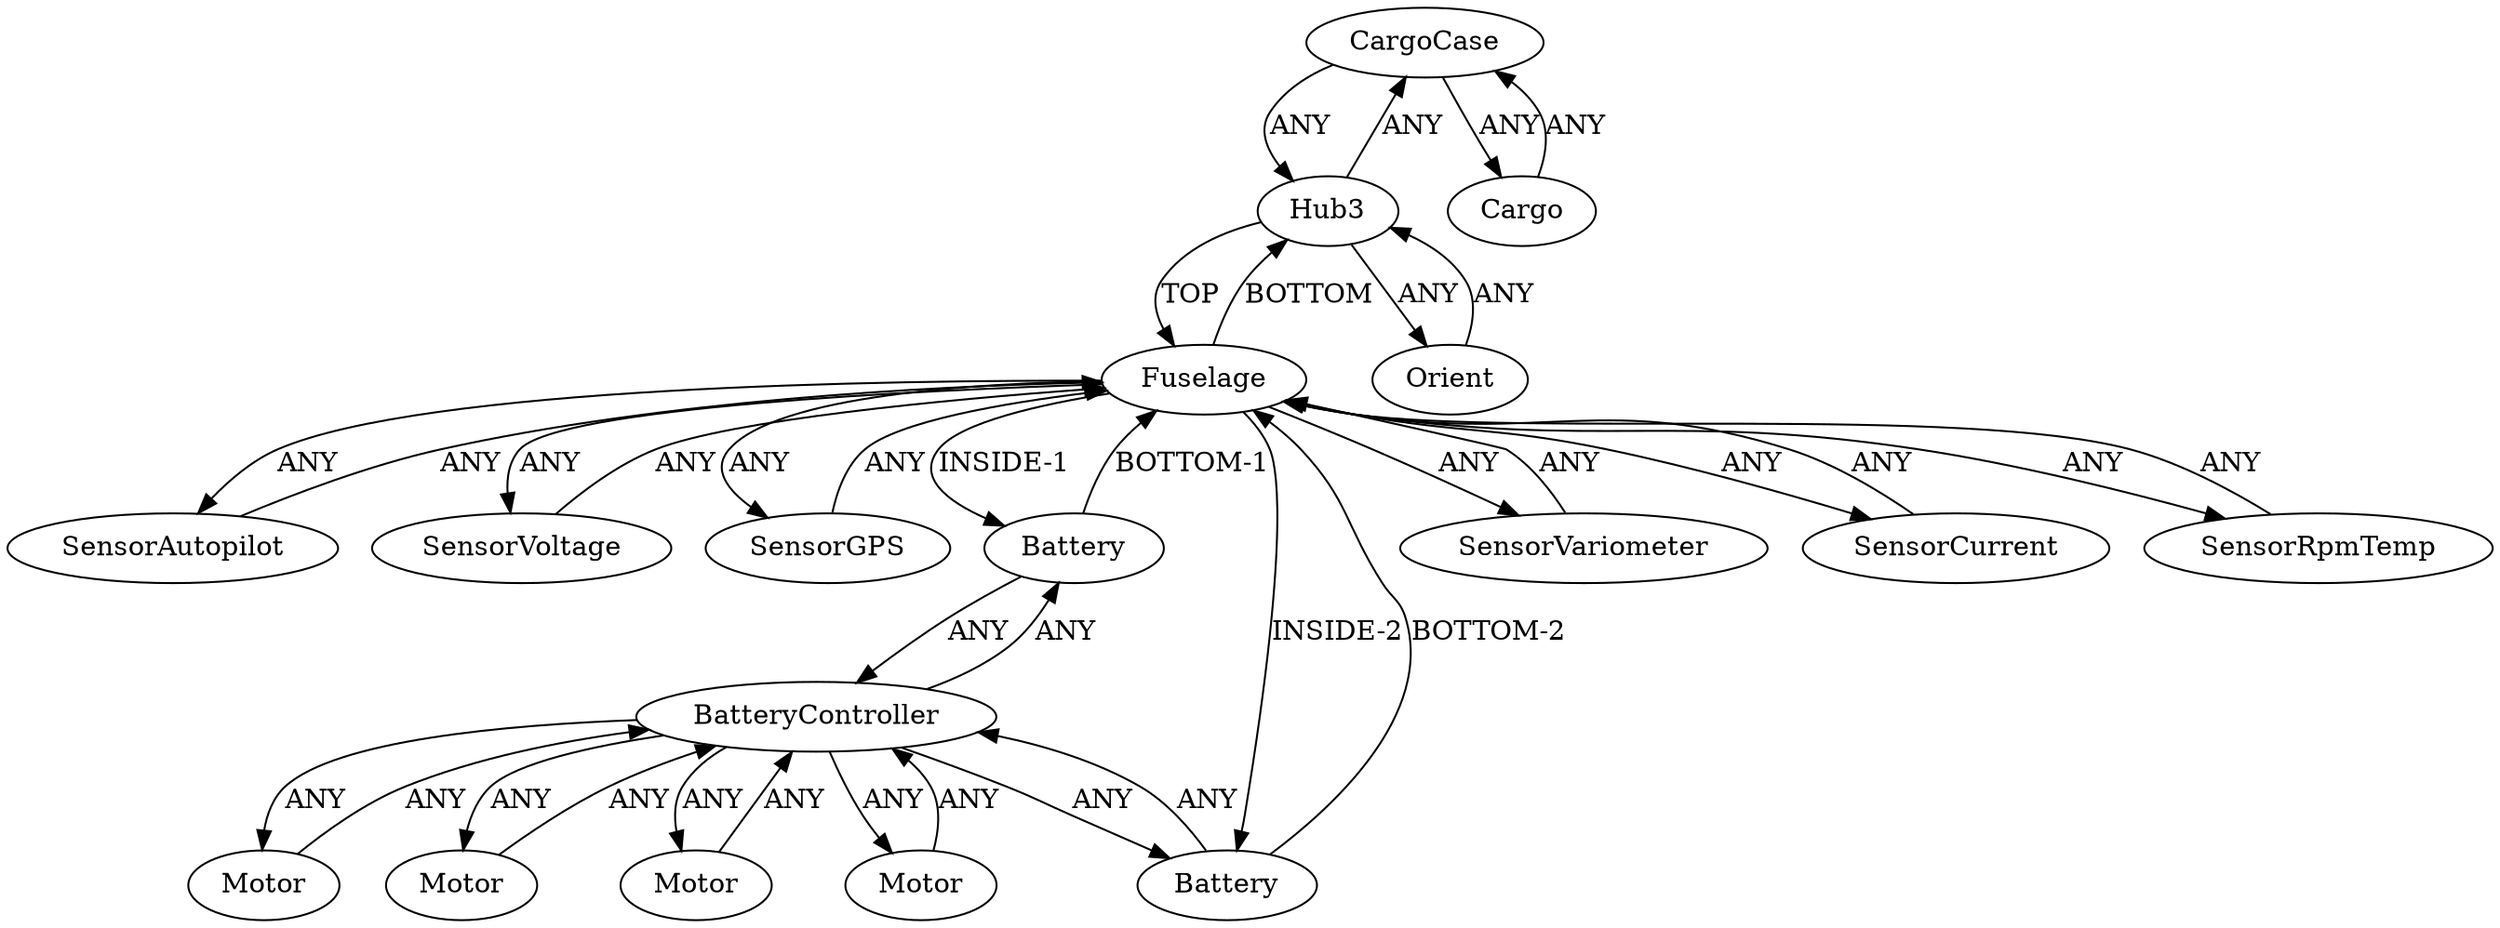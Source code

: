 /* Created by igraph 0.10.2 */
digraph {
  0 [
    instance=CargoCase_instance_1
    label=CargoCase
  ];
  1 [
    instance=Fuselage_instance_1
    label=Fuselage
  ];
  2 [
    instance=Motor_instance_1
    label=Motor
  ];
  3 [
    instance=SensorAutopilot_instance_1
    label=SensorAutopilot
  ];
  4 [
    instance=Hub3_instance_4
    label=Hub3
  ];
  5 [
    instance=SensorVoltage_instance_1
    label=SensorVoltage
  ];
  6 [
    instance=Cargo_instance_1
    label=Cargo
  ];
  7 [
    instance=Motor_instance_2
    label=Motor
  ];
  8 [
    instance=Motor_instance_3
    label=Motor
  ];
  9 [
    instance=SensorGPS_instance_1
    label=SensorGPS
  ];
  10 [
    instance=Battery_instance_1
    label=Battery
  ];
  11 [
    instance=SensorVariometer_instance_1
    label=SensorVariometer
  ];
  12 [
    instance=Battery_instance_2
    label=Battery
  ];
  13 [
    instance=Orient
    label=Orient
  ];
  14 [
    instance=SensorCurrent_instance_1
    label=SensorCurrent
  ];
  15 [
    instance=Motor_instance_4
    label=Motor
  ];
  16 [
    instance=BatteryController_instance_1
    label=BatteryController
  ];
  17 [
    instance=SensorRpmTemp_instance_1
    label=SensorRpmTemp
  ];

  0 -> 4 [
    label=ANY
  ];
  0 -> 6 [
    label=ANY
  ];
  1 -> 3 [
    label=ANY
  ];
  1 -> 4 [
    label=BOTTOM
  ];
  1 -> 5 [
    label=ANY
  ];
  1 -> 9 [
    label=ANY
  ];
  1 -> 10 [
    label="INSIDE-1"
  ];
  1 -> 11 [
    label=ANY
  ];
  1 -> 12 [
    label="INSIDE-2"
  ];
  1 -> 14 [
    label=ANY
  ];
  1 -> 17 [
    label=ANY
  ];
  2 -> 16 [
    label=ANY
  ];
  3 -> 1 [
    label=ANY
  ];
  4 -> 0 [
    label=ANY
  ];
  4 -> 1 [
    label=TOP
  ];
  4 -> 13 [
    label=ANY
  ];
  5 -> 1 [
    label=ANY
  ];
  6 -> 0 [
    label=ANY
  ];
  7 -> 16 [
    label=ANY
  ];
  8 -> 16 [
    label=ANY
  ];
  9 -> 1 [
    label=ANY
  ];
  10 -> 1 [
    label="BOTTOM-1"
  ];
  10 -> 16 [
    label=ANY
  ];
  11 -> 1 [
    label=ANY
  ];
  12 -> 1 [
    label="BOTTOM-2"
  ];
  12 -> 16 [
    label=ANY
  ];
  13 -> 4 [
    label=ANY
  ];
  14 -> 1 [
    label=ANY
  ];
  15 -> 16 [
    label=ANY
  ];
  16 -> 2 [
    label=ANY
  ];
  16 -> 7 [
    label=ANY
  ];
  16 -> 8 [
    label=ANY
  ];
  16 -> 10 [
    label=ANY
  ];
  16 -> 12 [
    label=ANY
  ];
  16 -> 15 [
    label=ANY
  ];
  17 -> 1 [
    label=ANY
  ];
}
